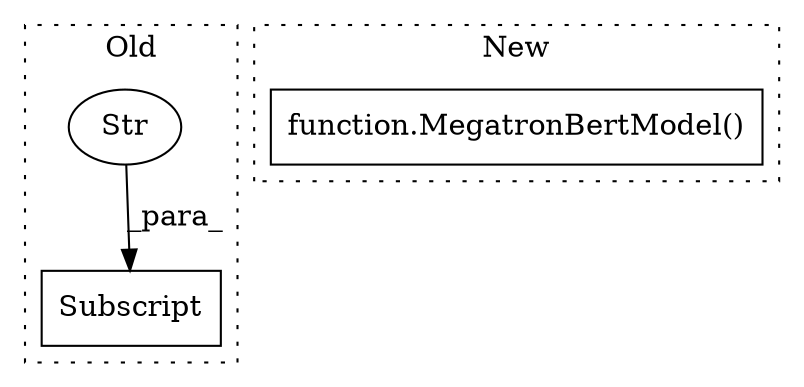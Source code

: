 digraph G {
subgraph cluster0 {
1 [label="Subscript" a="63" s="49250,0" l="47,0" shape="box"];
3 [label="Str" a="66" s="49275" l="21" shape="ellipse"];
label = "Old";
style="dotted";
}
subgraph cluster1 {
2 [label="function.MegatronBertModel()" a="75" s="41468,41492" l="18,1" shape="box"];
label = "New";
style="dotted";
}
3 -> 1 [label="_para_"];
}